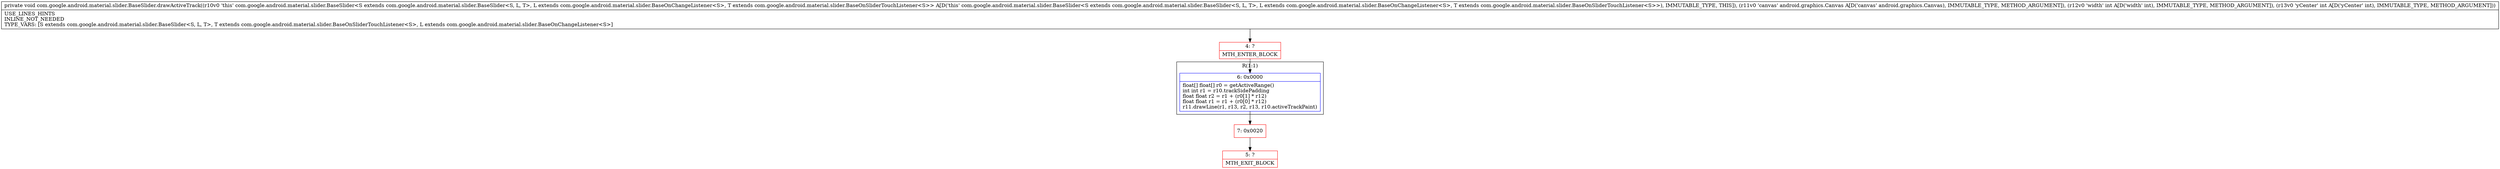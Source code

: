 digraph "CFG forcom.google.android.material.slider.BaseSlider.drawActiveTrack(Landroid\/graphics\/Canvas;II)V" {
subgraph cluster_Region_1615565248 {
label = "R(1:1)";
node [shape=record,color=blue];
Node_6 [shape=record,label="{6\:\ 0x0000|float[] float[] r0 = getActiveRange()\lint int r1 = r10.trackSidePadding\lfloat float r2 = r1 + (r0[1] * r12)\lfloat float r1 = r1 + (r0[0] * r12)\lr11.drawLine(r1, r13, r2, r13, r10.activeTrackPaint)\l}"];
}
Node_4 [shape=record,color=red,label="{4\:\ ?|MTH_ENTER_BLOCK\l}"];
Node_7 [shape=record,color=red,label="{7\:\ 0x0020}"];
Node_5 [shape=record,color=red,label="{5\:\ ?|MTH_EXIT_BLOCK\l}"];
MethodNode[shape=record,label="{private void com.google.android.material.slider.BaseSlider.drawActiveTrack((r10v0 'this' com.google.android.material.slider.BaseSlider\<S extends com.google.android.material.slider.BaseSlider\<S, L, T\>, L extends com.google.android.material.slider.BaseOnChangeListener\<S\>, T extends com.google.android.material.slider.BaseOnSliderTouchListener\<S\>\> A[D('this' com.google.android.material.slider.BaseSlider\<S extends com.google.android.material.slider.BaseSlider\<S, L, T\>, L extends com.google.android.material.slider.BaseOnChangeListener\<S\>, T extends com.google.android.material.slider.BaseOnSliderTouchListener\<S\>\>), IMMUTABLE_TYPE, THIS]), (r11v0 'canvas' android.graphics.Canvas A[D('canvas' android.graphics.Canvas), IMMUTABLE_TYPE, METHOD_ARGUMENT]), (r12v0 'width' int A[D('width' int), IMMUTABLE_TYPE, METHOD_ARGUMENT]), (r13v0 'yCenter' int A[D('yCenter' int), IMMUTABLE_TYPE, METHOD_ARGUMENT]))  | USE_LINES_HINTS\lINLINE_NOT_NEEDED\lTYPE_VARS: [S extends com.google.android.material.slider.BaseSlider\<S, L, T\>, T extends com.google.android.material.slider.BaseOnSliderTouchListener\<S\>, L extends com.google.android.material.slider.BaseOnChangeListener\<S\>]\l}"];
MethodNode -> Node_4;Node_6 -> Node_7;
Node_4 -> Node_6;
Node_7 -> Node_5;
}

